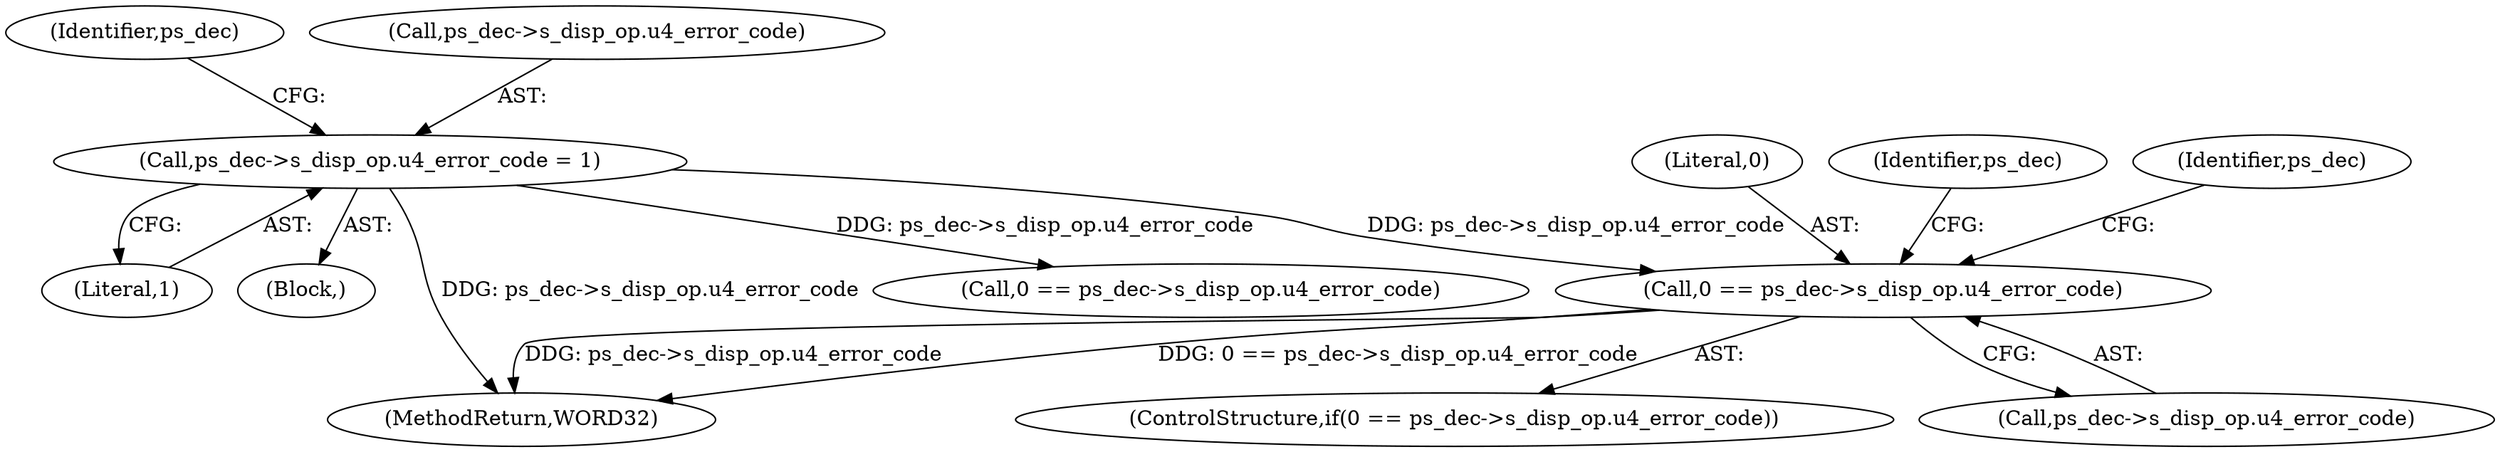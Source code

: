 digraph "0_Android_33ef7de9ddc8ea7eb9cbc440d1cf89957a0c267b@pointer" {
"1002051" [label="(Call,0 == ps_dec->s_disp_op.u4_error_code)"];
"1000343" [label="(Call,ps_dec->s_disp_op.u4_error_code = 1)"];
"1002189" [label="(MethodReturn,WORD32)"];
"1002051" [label="(Call,0 == ps_dec->s_disp_op.u4_error_code)"];
"1002050" [label="(ControlStructure,if(0 == ps_dec->s_disp_op.u4_error_code))"];
"1000352" [label="(Identifier,ps_dec)"];
"1000724" [label="(Call,0 == ps_dec->s_disp_op.u4_error_code)"];
"1002052" [label="(Literal,0)"];
"1000349" [label="(Literal,1)"];
"1000343" [label="(Call,ps_dec->s_disp_op.u4_error_code = 1)"];
"1000344" [label="(Call,ps_dec->s_disp_op.u4_error_code)"];
"1002070" [label="(Identifier,ps_dec)"];
"1002053" [label="(Call,ps_dec->s_disp_op.u4_error_code)"];
"1000152" [label="(Block,)"];
"1002061" [label="(Identifier,ps_dec)"];
"1002051" -> "1002050"  [label="AST: "];
"1002051" -> "1002053"  [label="CFG: "];
"1002052" -> "1002051"  [label="AST: "];
"1002053" -> "1002051"  [label="AST: "];
"1002061" -> "1002051"  [label="CFG: "];
"1002070" -> "1002051"  [label="CFG: "];
"1002051" -> "1002189"  [label="DDG: 0 == ps_dec->s_disp_op.u4_error_code"];
"1002051" -> "1002189"  [label="DDG: ps_dec->s_disp_op.u4_error_code"];
"1000343" -> "1002051"  [label="DDG: ps_dec->s_disp_op.u4_error_code"];
"1000343" -> "1000152"  [label="AST: "];
"1000343" -> "1000349"  [label="CFG: "];
"1000344" -> "1000343"  [label="AST: "];
"1000349" -> "1000343"  [label="AST: "];
"1000352" -> "1000343"  [label="CFG: "];
"1000343" -> "1002189"  [label="DDG: ps_dec->s_disp_op.u4_error_code"];
"1000343" -> "1000724"  [label="DDG: ps_dec->s_disp_op.u4_error_code"];
}
